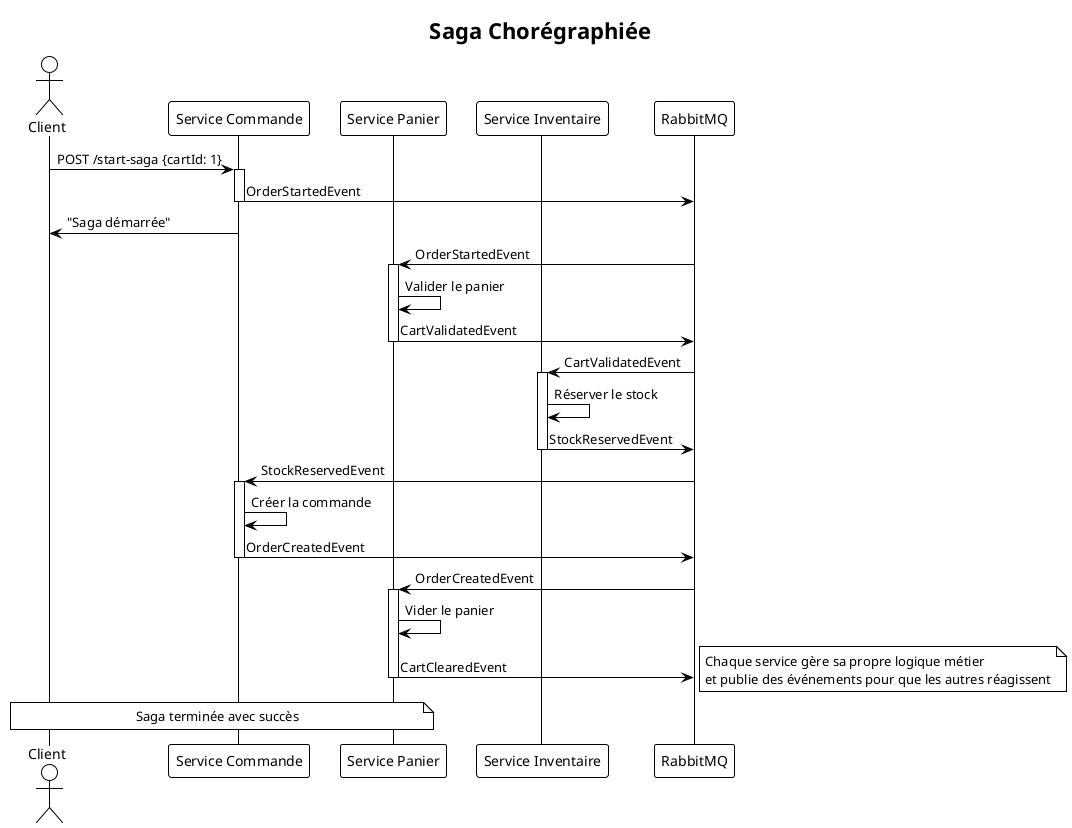 @startuml Saga Chorégraphiée 
!theme plain
title Saga Chorégraphiée 

actor Client
participant "Service Commande" as Order
participant "Service Panier" as Cart
participant "Service Inventaire" as Inventory
participant "RabbitMQ" as MQ

Client -> Order: POST /start-saga {cartId: 1}
activate Order
Order -> MQ: OrderStartedEvent
deactivate Order
Order -> Client: "Saga démarrée"

MQ -> Cart: OrderStartedEvent
activate Cart
Cart -> Cart: Valider le panier
Cart -> MQ: CartValidatedEvent
deactivate Cart

MQ -> Inventory: CartValidatedEvent
activate Inventory
Inventory -> Inventory: Réserver le stock
Inventory -> MQ: StockReservedEvent
deactivate Inventory

MQ -> Order: StockReservedEvent
activate Order
Order -> Order: Créer la commande
Order -> MQ: OrderCreatedEvent
deactivate Order

MQ -> Cart: OrderCreatedEvent
activate Cart
Cart -> Cart: Vider le panier
Cart -> MQ: CartClearedEvent
deactivate Cart

note over Client, Cart: Saga terminée avec succès
note right: Chaque service gère sa propre logique métier\net publie des événements pour que les autres réagissent

@enduml